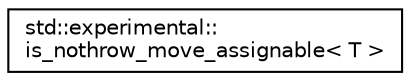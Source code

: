 digraph "Graphe hiérarchique des classes"
{
 // INTERACTIVE_SVG=YES
  edge [fontname="Helvetica",fontsize="10",labelfontname="Helvetica",labelfontsize="10"];
  node [fontname="Helvetica",fontsize="10",shape=record];
  rankdir="LR";
  Node0 [label="std::experimental::\lis_nothrow_move_assignable\< T \>",height=0.2,width=0.4,color="black", fillcolor="white", style="filled",URL="$structstd_1_1experimental_1_1is__nothrow__move__assignable.html"];
}
